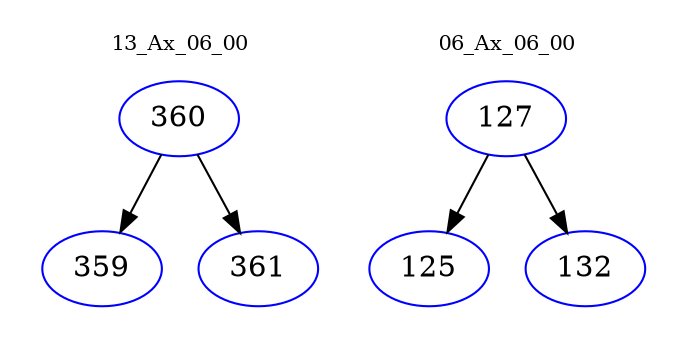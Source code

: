 digraph{
subgraph cluster_0 {
color = white
label = "13_Ax_06_00";
fontsize=10;
T0_360 [label="360", color="blue"]
T0_360 -> T0_359 [color="black"]
T0_359 [label="359", color="blue"]
T0_360 -> T0_361 [color="black"]
T0_361 [label="361", color="blue"]
}
subgraph cluster_1 {
color = white
label = "06_Ax_06_00";
fontsize=10;
T1_127 [label="127", color="blue"]
T1_127 -> T1_125 [color="black"]
T1_125 [label="125", color="blue"]
T1_127 -> T1_132 [color="black"]
T1_132 [label="132", color="blue"]
}
}
